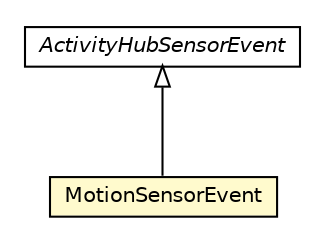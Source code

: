 #!/usr/local/bin/dot
#
# Class diagram 
# Generated by UMLGraph version R5_6-24-gf6e263 (http://www.umlgraph.org/)
#

digraph G {
	edge [fontname="Helvetica",fontsize=10,labelfontname="Helvetica",labelfontsize=10];
	node [fontname="Helvetica",fontsize=10,shape=plaintext];
	nodesep=0.25;
	ranksep=0.5;
	// org.universAAL.ontology.activityhub.MotionSensorEvent
	c246586 [label=<<table title="org.universAAL.ontology.activityhub.MotionSensorEvent" border="0" cellborder="1" cellspacing="0" cellpadding="2" port="p" bgcolor="lemonChiffon" href="./MotionSensorEvent.html">
		<tr><td><table border="0" cellspacing="0" cellpadding="1">
<tr><td align="center" balign="center"> MotionSensorEvent </td></tr>
		</table></td></tr>
		</table>>, URL="./MotionSensorEvent.html", fontname="Helvetica", fontcolor="black", fontsize=10.0];
	// org.universAAL.ontology.activityhub.ActivityHubSensorEvent
	c246606 [label=<<table title="org.universAAL.ontology.activityhub.ActivityHubSensorEvent" border="0" cellborder="1" cellspacing="0" cellpadding="2" port="p" href="./ActivityHubSensorEvent.html">
		<tr><td><table border="0" cellspacing="0" cellpadding="1">
<tr><td align="center" balign="center"><font face="Helvetica-Oblique"> ActivityHubSensorEvent </font></td></tr>
		</table></td></tr>
		</table>>, URL="./ActivityHubSensorEvent.html", fontname="Helvetica", fontcolor="black", fontsize=10.0];
	//org.universAAL.ontology.activityhub.MotionSensorEvent extends org.universAAL.ontology.activityhub.ActivityHubSensorEvent
	c246606:p -> c246586:p [dir=back,arrowtail=empty];
}

